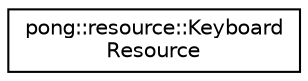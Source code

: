 digraph "Graphical Class Hierarchy"
{
 // LATEX_PDF_SIZE
  edge [fontname="Helvetica",fontsize="10",labelfontname="Helvetica",labelfontsize="10"];
  node [fontname="Helvetica",fontsize="10",shape=record];
  rankdir="LR";
  Node0 [label="pong::resource::Keyboard\lResource",height=0.2,width=0.4,color="black", fillcolor="white", style="filled",URL="$structpong_1_1resource_1_1_keyboard_resource.html",tooltip="Keyboard Resource."];
}
